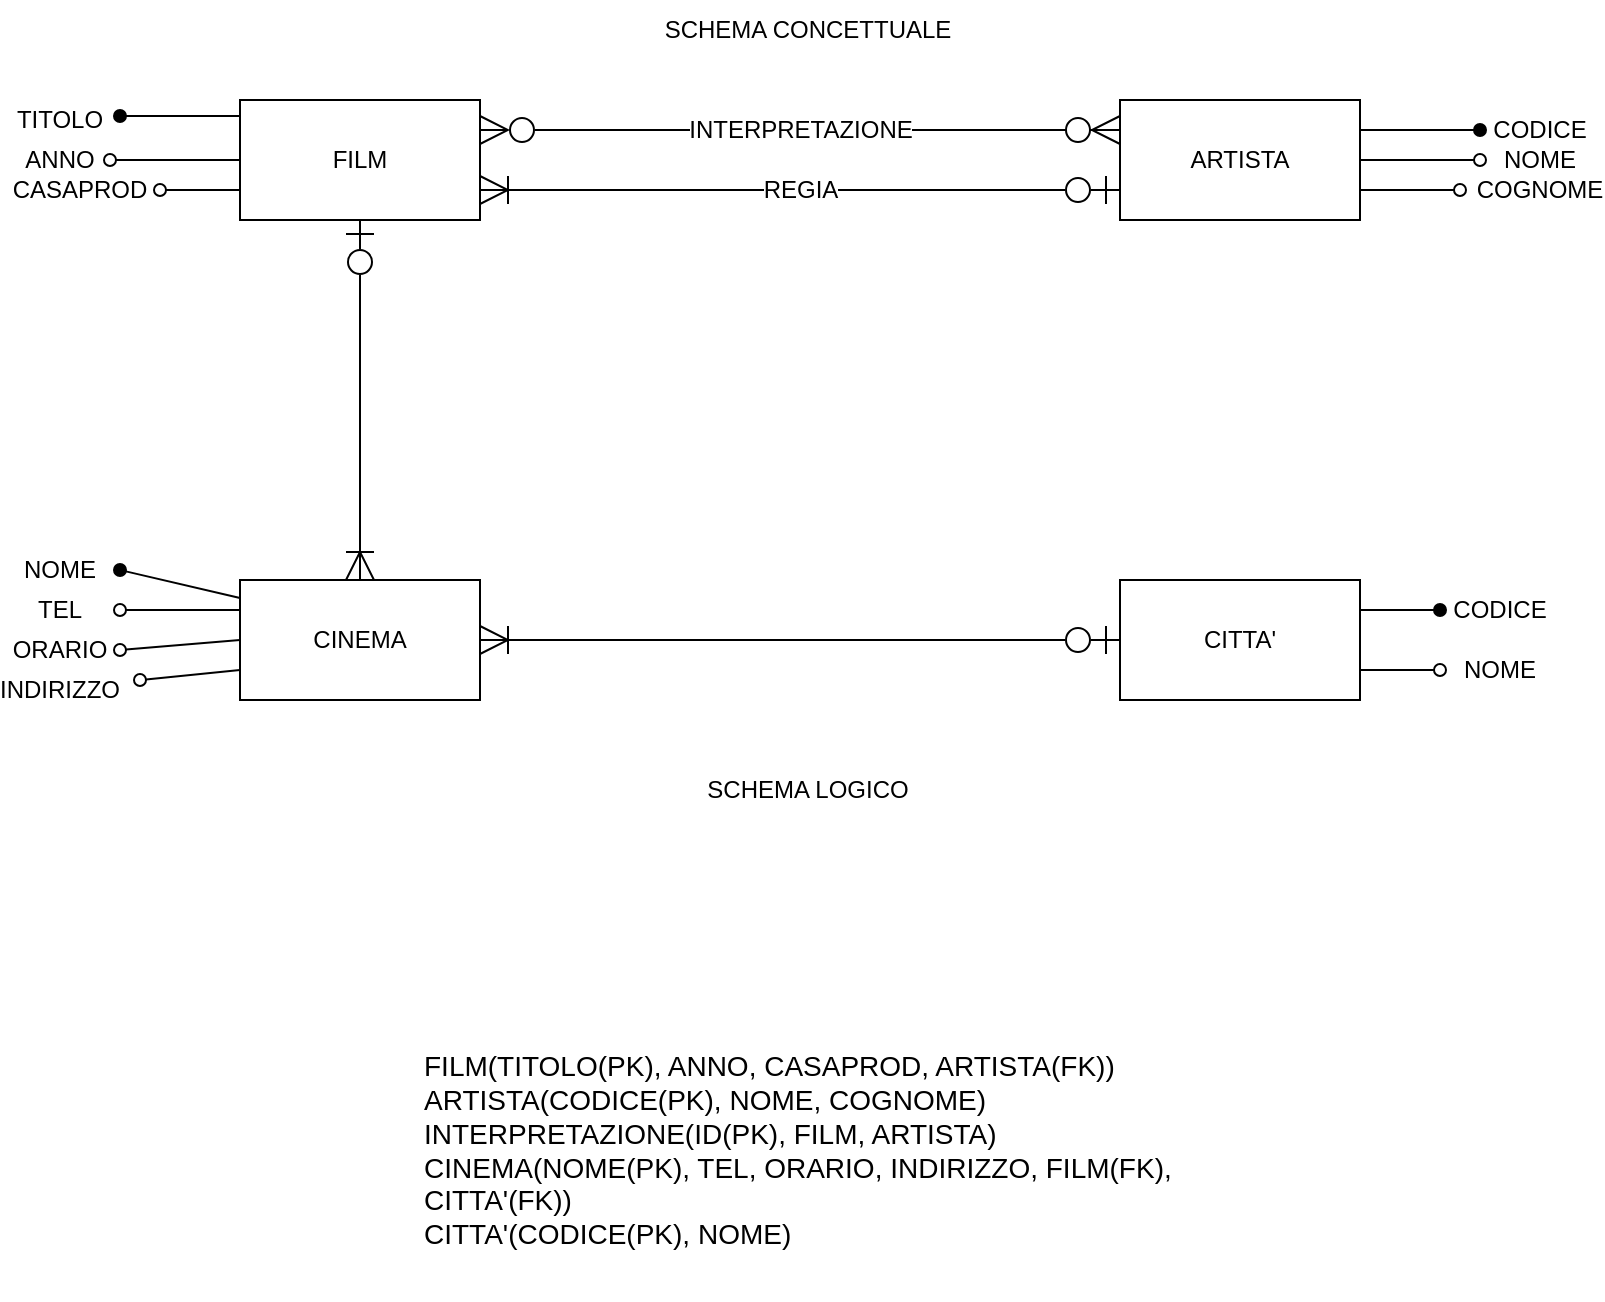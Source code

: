 <mxfile version="24.7.17">
  <diagram name="Pagina-1" id="qa8PB40L8QgMvvJ-meos">
    <mxGraphModel dx="1152" dy="688" grid="1" gridSize="10" guides="1" tooltips="1" connect="1" arrows="1" fold="1" page="1" pageScale="1" pageWidth="827" pageHeight="1169" math="0" shadow="0">
      <root>
        <mxCell id="0" />
        <mxCell id="1" parent="0" />
        <mxCell id="sVnKFn7oxpBv_ttXK1NY-8" style="edgeStyle=orthogonalEdgeStyle;rounded=0;orthogonalLoop=1;jettySize=auto;html=1;entryX=0.5;entryY=0;entryDx=0;entryDy=0;startArrow=ERzeroToOne;startFill=0;endArrow=ERoneToMany;endFill=0;endSize=12;startSize=12;" parent="1" source="sVnKFn7oxpBv_ttXK1NY-1" target="sVnKFn7oxpBv_ttXK1NY-5" edge="1">
          <mxGeometry relative="1" as="geometry" />
        </mxCell>
        <mxCell id="sVnKFn7oxpBv_ttXK1NY-1" value="FILM" style="rounded=0;whiteSpace=wrap;html=1;" parent="1" vertex="1">
          <mxGeometry x="130" y="80" width="120" height="60" as="geometry" />
        </mxCell>
        <mxCell id="sVnKFn7oxpBv_ttXK1NY-2" value="ARTISTA" style="rounded=0;whiteSpace=wrap;html=1;" parent="1" vertex="1">
          <mxGeometry x="570" y="80" width="120" height="60" as="geometry" />
        </mxCell>
        <mxCell id="sVnKFn7oxpBv_ttXK1NY-3" value="INTERPRETAZIONE" style="edgeStyle=entityRelationEdgeStyle;fontSize=12;html=1;endArrow=ERzeroToMany;endFill=1;rounded=0;exitX=1;exitY=0.25;exitDx=0;exitDy=0;entryX=0;entryY=0.25;entryDx=0;entryDy=0;startArrow=ERzeroToMany;startFill=0;endSize=12;startSize=12;" parent="1" source="sVnKFn7oxpBv_ttXK1NY-1" target="sVnKFn7oxpBv_ttXK1NY-2" edge="1">
          <mxGeometry width="100" height="100" relative="1" as="geometry">
            <mxPoint x="320" y="150" as="sourcePoint" />
            <mxPoint x="420" y="50" as="targetPoint" />
          </mxGeometry>
        </mxCell>
        <mxCell id="sVnKFn7oxpBv_ttXK1NY-4" value="REGIA" style="edgeStyle=entityRelationEdgeStyle;fontSize=12;html=1;endArrow=ERzeroToOne;endFill=0;startArrow=ERoneToMany;rounded=0;exitX=1;exitY=0.75;exitDx=0;exitDy=0;entryX=0;entryY=0.75;entryDx=0;entryDy=0;startFill=0;endSize=12;startSize=12;" parent="1" source="sVnKFn7oxpBv_ttXK1NY-1" target="sVnKFn7oxpBv_ttXK1NY-2" edge="1">
          <mxGeometry width="100" height="100" relative="1" as="geometry">
            <mxPoint x="330" y="150" as="sourcePoint" />
            <mxPoint x="430" y="50" as="targetPoint" />
          </mxGeometry>
        </mxCell>
        <mxCell id="sVnKFn7oxpBv_ttXK1NY-9" style="edgeStyle=orthogonalEdgeStyle;rounded=0;orthogonalLoop=1;jettySize=auto;html=1;entryX=0;entryY=0.5;entryDx=0;entryDy=0;startArrow=ERoneToMany;startFill=0;endArrow=ERzeroToOne;endFill=0;endSize=12;startSize=12;" parent="1" source="sVnKFn7oxpBv_ttXK1NY-5" target="sVnKFn7oxpBv_ttXK1NY-6" edge="1">
          <mxGeometry relative="1" as="geometry" />
        </mxCell>
        <mxCell id="sVnKFn7oxpBv_ttXK1NY-5" value="CINEMA" style="rounded=0;whiteSpace=wrap;html=1;" parent="1" vertex="1">
          <mxGeometry x="130" y="320" width="120" height="60" as="geometry" />
        </mxCell>
        <mxCell id="sVnKFn7oxpBv_ttXK1NY-6" value="CITTA&#39;" style="rounded=0;whiteSpace=wrap;html=1;" parent="1" vertex="1">
          <mxGeometry x="570" y="320" width="120" height="60" as="geometry" />
        </mxCell>
        <mxCell id="sVnKFn7oxpBv_ttXK1NY-10" value="TITOLO" style="text;html=1;align=center;verticalAlign=middle;whiteSpace=wrap;rounded=0;" parent="1" vertex="1">
          <mxGeometry x="20" y="80" width="40" height="20" as="geometry" />
        </mxCell>
        <mxCell id="sVnKFn7oxpBv_ttXK1NY-13" value="ANNO" style="text;html=1;align=center;verticalAlign=middle;whiteSpace=wrap;rounded=0;" parent="1" vertex="1">
          <mxGeometry x="10" y="95" width="60" height="30" as="geometry" />
        </mxCell>
        <mxCell id="sVnKFn7oxpBv_ttXK1NY-14" value="CASAPROD" style="text;html=1;align=center;verticalAlign=middle;whiteSpace=wrap;rounded=0;" parent="1" vertex="1">
          <mxGeometry x="20" y="110" width="60" height="30" as="geometry" />
        </mxCell>
        <mxCell id="sVnKFn7oxpBv_ttXK1NY-21" value="" style="endArrow=none;html=1;rounded=0;startArrow=oval;startFill=1;" parent="1" edge="1">
          <mxGeometry relative="1" as="geometry">
            <mxPoint x="70" y="88" as="sourcePoint" />
            <mxPoint x="130" y="88" as="targetPoint" />
          </mxGeometry>
        </mxCell>
        <mxCell id="sVnKFn7oxpBv_ttXK1NY-25" value="" style="endArrow=none;html=1;rounded=0;entryX=0;entryY=0.5;entryDx=0;entryDy=0;startArrow=oval;startFill=0;exitX=0.75;exitY=0;exitDx=0;exitDy=0;" parent="1" source="sVnKFn7oxpBv_ttXK1NY-14" target="sVnKFn7oxpBv_ttXK1NY-1" edge="1">
          <mxGeometry relative="1" as="geometry">
            <mxPoint x="80" y="110" as="sourcePoint" />
            <mxPoint x="210" y="200" as="targetPoint" />
          </mxGeometry>
        </mxCell>
        <mxCell id="sVnKFn7oxpBv_ttXK1NY-26" value="" style="endArrow=none;html=1;rounded=0;entryX=0;entryY=0.75;entryDx=0;entryDy=0;startArrow=oval;startFill=0;" parent="1" target="sVnKFn7oxpBv_ttXK1NY-1" edge="1">
          <mxGeometry relative="1" as="geometry">
            <mxPoint x="90" y="125" as="sourcePoint" />
            <mxPoint x="490" y="270" as="targetPoint" />
          </mxGeometry>
        </mxCell>
        <mxCell id="sVnKFn7oxpBv_ttXK1NY-31" value="CODICE" style="text;html=1;align=center;verticalAlign=middle;whiteSpace=wrap;rounded=0;" parent="1" vertex="1">
          <mxGeometry x="750" y="80" width="60" height="30" as="geometry" />
        </mxCell>
        <mxCell id="sVnKFn7oxpBv_ttXK1NY-32" value="NOME" style="text;html=1;align=center;verticalAlign=middle;whiteSpace=wrap;rounded=0;" parent="1" vertex="1">
          <mxGeometry x="750" y="95" width="60" height="30" as="geometry" />
        </mxCell>
        <mxCell id="sVnKFn7oxpBv_ttXK1NY-33" value="COGNOME" style="text;html=1;align=center;verticalAlign=middle;whiteSpace=wrap;rounded=0;" parent="1" vertex="1">
          <mxGeometry x="750" y="110" width="60" height="30" as="geometry" />
        </mxCell>
        <mxCell id="sVnKFn7oxpBv_ttXK1NY-34" value="" style="endArrow=oval;html=1;rounded=0;exitX=1;exitY=0.25;exitDx=0;exitDy=0;entryX=0;entryY=0;entryDx=0;entryDy=0;endFill=1;" parent="1" source="sVnKFn7oxpBv_ttXK1NY-2" target="sVnKFn7oxpBv_ttXK1NY-32" edge="1">
          <mxGeometry relative="1" as="geometry">
            <mxPoint x="690" y="190" as="sourcePoint" />
            <mxPoint x="850" y="190" as="targetPoint" />
          </mxGeometry>
        </mxCell>
        <mxCell id="sVnKFn7oxpBv_ttXK1NY-35" value="" style="endArrow=oval;html=1;rounded=0;exitX=1;exitY=0.5;exitDx=0;exitDy=0;entryX=0;entryY=0.5;entryDx=0;entryDy=0;endFill=0;" parent="1" source="sVnKFn7oxpBv_ttXK1NY-2" target="sVnKFn7oxpBv_ttXK1NY-32" edge="1">
          <mxGeometry relative="1" as="geometry">
            <mxPoint x="330" y="270" as="sourcePoint" />
            <mxPoint x="490" y="270" as="targetPoint" />
          </mxGeometry>
        </mxCell>
        <mxCell id="sVnKFn7oxpBv_ttXK1NY-36" value="" style="endArrow=oval;html=1;rounded=0;exitX=1;exitY=0.75;exitDx=0;exitDy=0;endFill=0;" parent="1" source="sVnKFn7oxpBv_ttXK1NY-2" edge="1">
          <mxGeometry relative="1" as="geometry">
            <mxPoint x="330" y="270" as="sourcePoint" />
            <mxPoint x="740" y="125" as="targetPoint" />
          </mxGeometry>
        </mxCell>
        <mxCell id="sVnKFn7oxpBv_ttXK1NY-37" value="NOME" style="text;html=1;align=center;verticalAlign=middle;whiteSpace=wrap;rounded=0;" parent="1" vertex="1">
          <mxGeometry x="10" y="300" width="60" height="30" as="geometry" />
        </mxCell>
        <mxCell id="sVnKFn7oxpBv_ttXK1NY-38" value="TEL" style="text;html=1;align=center;verticalAlign=middle;whiteSpace=wrap;rounded=0;" parent="1" vertex="1">
          <mxGeometry x="10" y="320" width="60" height="30" as="geometry" />
        </mxCell>
        <mxCell id="sVnKFn7oxpBv_ttXK1NY-39" value="ORARIO" style="text;html=1;align=center;verticalAlign=middle;whiteSpace=wrap;rounded=0;" parent="1" vertex="1">
          <mxGeometry x="10" y="340" width="60" height="30" as="geometry" />
        </mxCell>
        <mxCell id="sVnKFn7oxpBv_ttXK1NY-40" value="INDIRIZZO" style="text;html=1;align=center;verticalAlign=middle;whiteSpace=wrap;rounded=0;" parent="1" vertex="1">
          <mxGeometry x="10" y="360" width="60" height="30" as="geometry" />
        </mxCell>
        <mxCell id="sVnKFn7oxpBv_ttXK1NY-44" value="" style="endArrow=none;html=1;rounded=0;exitX=1;exitY=0.5;exitDx=0;exitDy=0;entryX=0;entryY=0.15;entryDx=0;entryDy=0;entryPerimeter=0;startArrow=oval;startFill=1;" parent="1" source="sVnKFn7oxpBv_ttXK1NY-37" target="sVnKFn7oxpBv_ttXK1NY-5" edge="1">
          <mxGeometry relative="1" as="geometry">
            <mxPoint x="330" y="270" as="sourcePoint" />
            <mxPoint x="490" y="270" as="targetPoint" />
          </mxGeometry>
        </mxCell>
        <mxCell id="sVnKFn7oxpBv_ttXK1NY-45" value="" style="endArrow=none;html=1;rounded=0;exitX=1;exitY=0.5;exitDx=0;exitDy=0;entryX=0;entryY=0.25;entryDx=0;entryDy=0;startArrow=oval;startFill=0;" parent="1" source="sVnKFn7oxpBv_ttXK1NY-38" target="sVnKFn7oxpBv_ttXK1NY-5" edge="1">
          <mxGeometry relative="1" as="geometry">
            <mxPoint x="240" y="280" as="sourcePoint" />
            <mxPoint x="400" y="280" as="targetPoint" />
          </mxGeometry>
        </mxCell>
        <mxCell id="sVnKFn7oxpBv_ttXK1NY-46" value="" style="endArrow=none;html=1;rounded=0;exitX=1;exitY=0.5;exitDx=0;exitDy=0;entryX=0;entryY=0.5;entryDx=0;entryDy=0;startArrow=oval;startFill=0;" parent="1" source="sVnKFn7oxpBv_ttXK1NY-39" target="sVnKFn7oxpBv_ttXK1NY-5" edge="1">
          <mxGeometry relative="1" as="geometry">
            <mxPoint x="330" y="270" as="sourcePoint" />
            <mxPoint x="490" y="270" as="targetPoint" />
          </mxGeometry>
        </mxCell>
        <mxCell id="sVnKFn7oxpBv_ttXK1NY-47" value="" style="endArrow=none;html=1;rounded=0;entryX=0;entryY=0.75;entryDx=0;entryDy=0;startArrow=oval;startFill=0;" parent="1" target="sVnKFn7oxpBv_ttXK1NY-5" edge="1">
          <mxGeometry relative="1" as="geometry">
            <mxPoint x="80" y="370" as="sourcePoint" />
            <mxPoint x="490" y="270" as="targetPoint" />
          </mxGeometry>
        </mxCell>
        <mxCell id="sVnKFn7oxpBv_ttXK1NY-52" value="CODICE" style="text;html=1;align=center;verticalAlign=middle;whiteSpace=wrap;rounded=0;" parent="1" vertex="1">
          <mxGeometry x="730" y="320" width="60" height="30" as="geometry" />
        </mxCell>
        <mxCell id="sVnKFn7oxpBv_ttXK1NY-53" value="NOME" style="text;html=1;align=center;verticalAlign=middle;whiteSpace=wrap;rounded=0;" parent="1" vertex="1">
          <mxGeometry x="730" y="350" width="60" height="30" as="geometry" />
        </mxCell>
        <mxCell id="sVnKFn7oxpBv_ttXK1NY-54" value="" style="endArrow=oval;html=1;rounded=0;entryX=0;entryY=0.5;entryDx=0;entryDy=0;exitX=1;exitY=0.25;exitDx=0;exitDy=0;endFill=1;" parent="1" source="sVnKFn7oxpBv_ttXK1NY-6" target="sVnKFn7oxpBv_ttXK1NY-52" edge="1">
          <mxGeometry relative="1" as="geometry">
            <mxPoint x="330" y="270" as="sourcePoint" />
            <mxPoint x="490" y="270" as="targetPoint" />
          </mxGeometry>
        </mxCell>
        <mxCell id="sVnKFn7oxpBv_ttXK1NY-55" value="" style="endArrow=oval;html=1;rounded=0;exitX=1;exitY=0.75;exitDx=0;exitDy=0;entryX=0;entryY=0.5;entryDx=0;entryDy=0;endFill=0;" parent="1" source="sVnKFn7oxpBv_ttXK1NY-6" target="sVnKFn7oxpBv_ttXK1NY-53" edge="1">
          <mxGeometry relative="1" as="geometry">
            <mxPoint x="330" y="270" as="sourcePoint" />
            <mxPoint x="490" y="270" as="targetPoint" />
          </mxGeometry>
        </mxCell>
        <mxCell id="p4J0Z0grt2glqPDvYwkj-1" value="SCHEMA CONCETTUALE" style="text;html=1;align=center;verticalAlign=middle;whiteSpace=wrap;rounded=0;" vertex="1" parent="1">
          <mxGeometry x="279" y="30" width="270" height="30" as="geometry" />
        </mxCell>
        <mxCell id="p4J0Z0grt2glqPDvYwkj-2" value="SCHEMA LOGICO" style="text;html=1;align=center;verticalAlign=middle;whiteSpace=wrap;rounded=0;" vertex="1" parent="1">
          <mxGeometry x="302" y="410" width="224" height="30" as="geometry" />
        </mxCell>
        <mxCell id="p4J0Z0grt2glqPDvYwkj-3" value="FILM(TITOLO(PK), ANNO, CASAPROD, ARTISTA(FK))&lt;div style=&quot;font-size: 14px;&quot;&gt;ARTISTA(CODICE(PK), NOME, COGNOME)&lt;/div&gt;&lt;div style=&quot;font-size: 14px;&quot;&gt;INTERPRETAZIONE(ID(PK), FILM, ARTISTA)&lt;/div&gt;&lt;div style=&quot;font-size: 14px;&quot;&gt;CINEMA(NOME(PK), TEL, ORARIO, INDIRIZZO, FILM(FK), CITTA&#39;(FK))&lt;/div&gt;&lt;div style=&quot;font-size: 14px;&quot;&gt;CITTA&#39;(CODICE(PK), NOME)&lt;/div&gt;" style="text;html=1;align=left;verticalAlign=middle;whiteSpace=wrap;rounded=0;fontSize=14;" vertex="1" parent="1">
          <mxGeometry x="220" y="530" width="400" height="150" as="geometry" />
        </mxCell>
      </root>
    </mxGraphModel>
  </diagram>
</mxfile>

